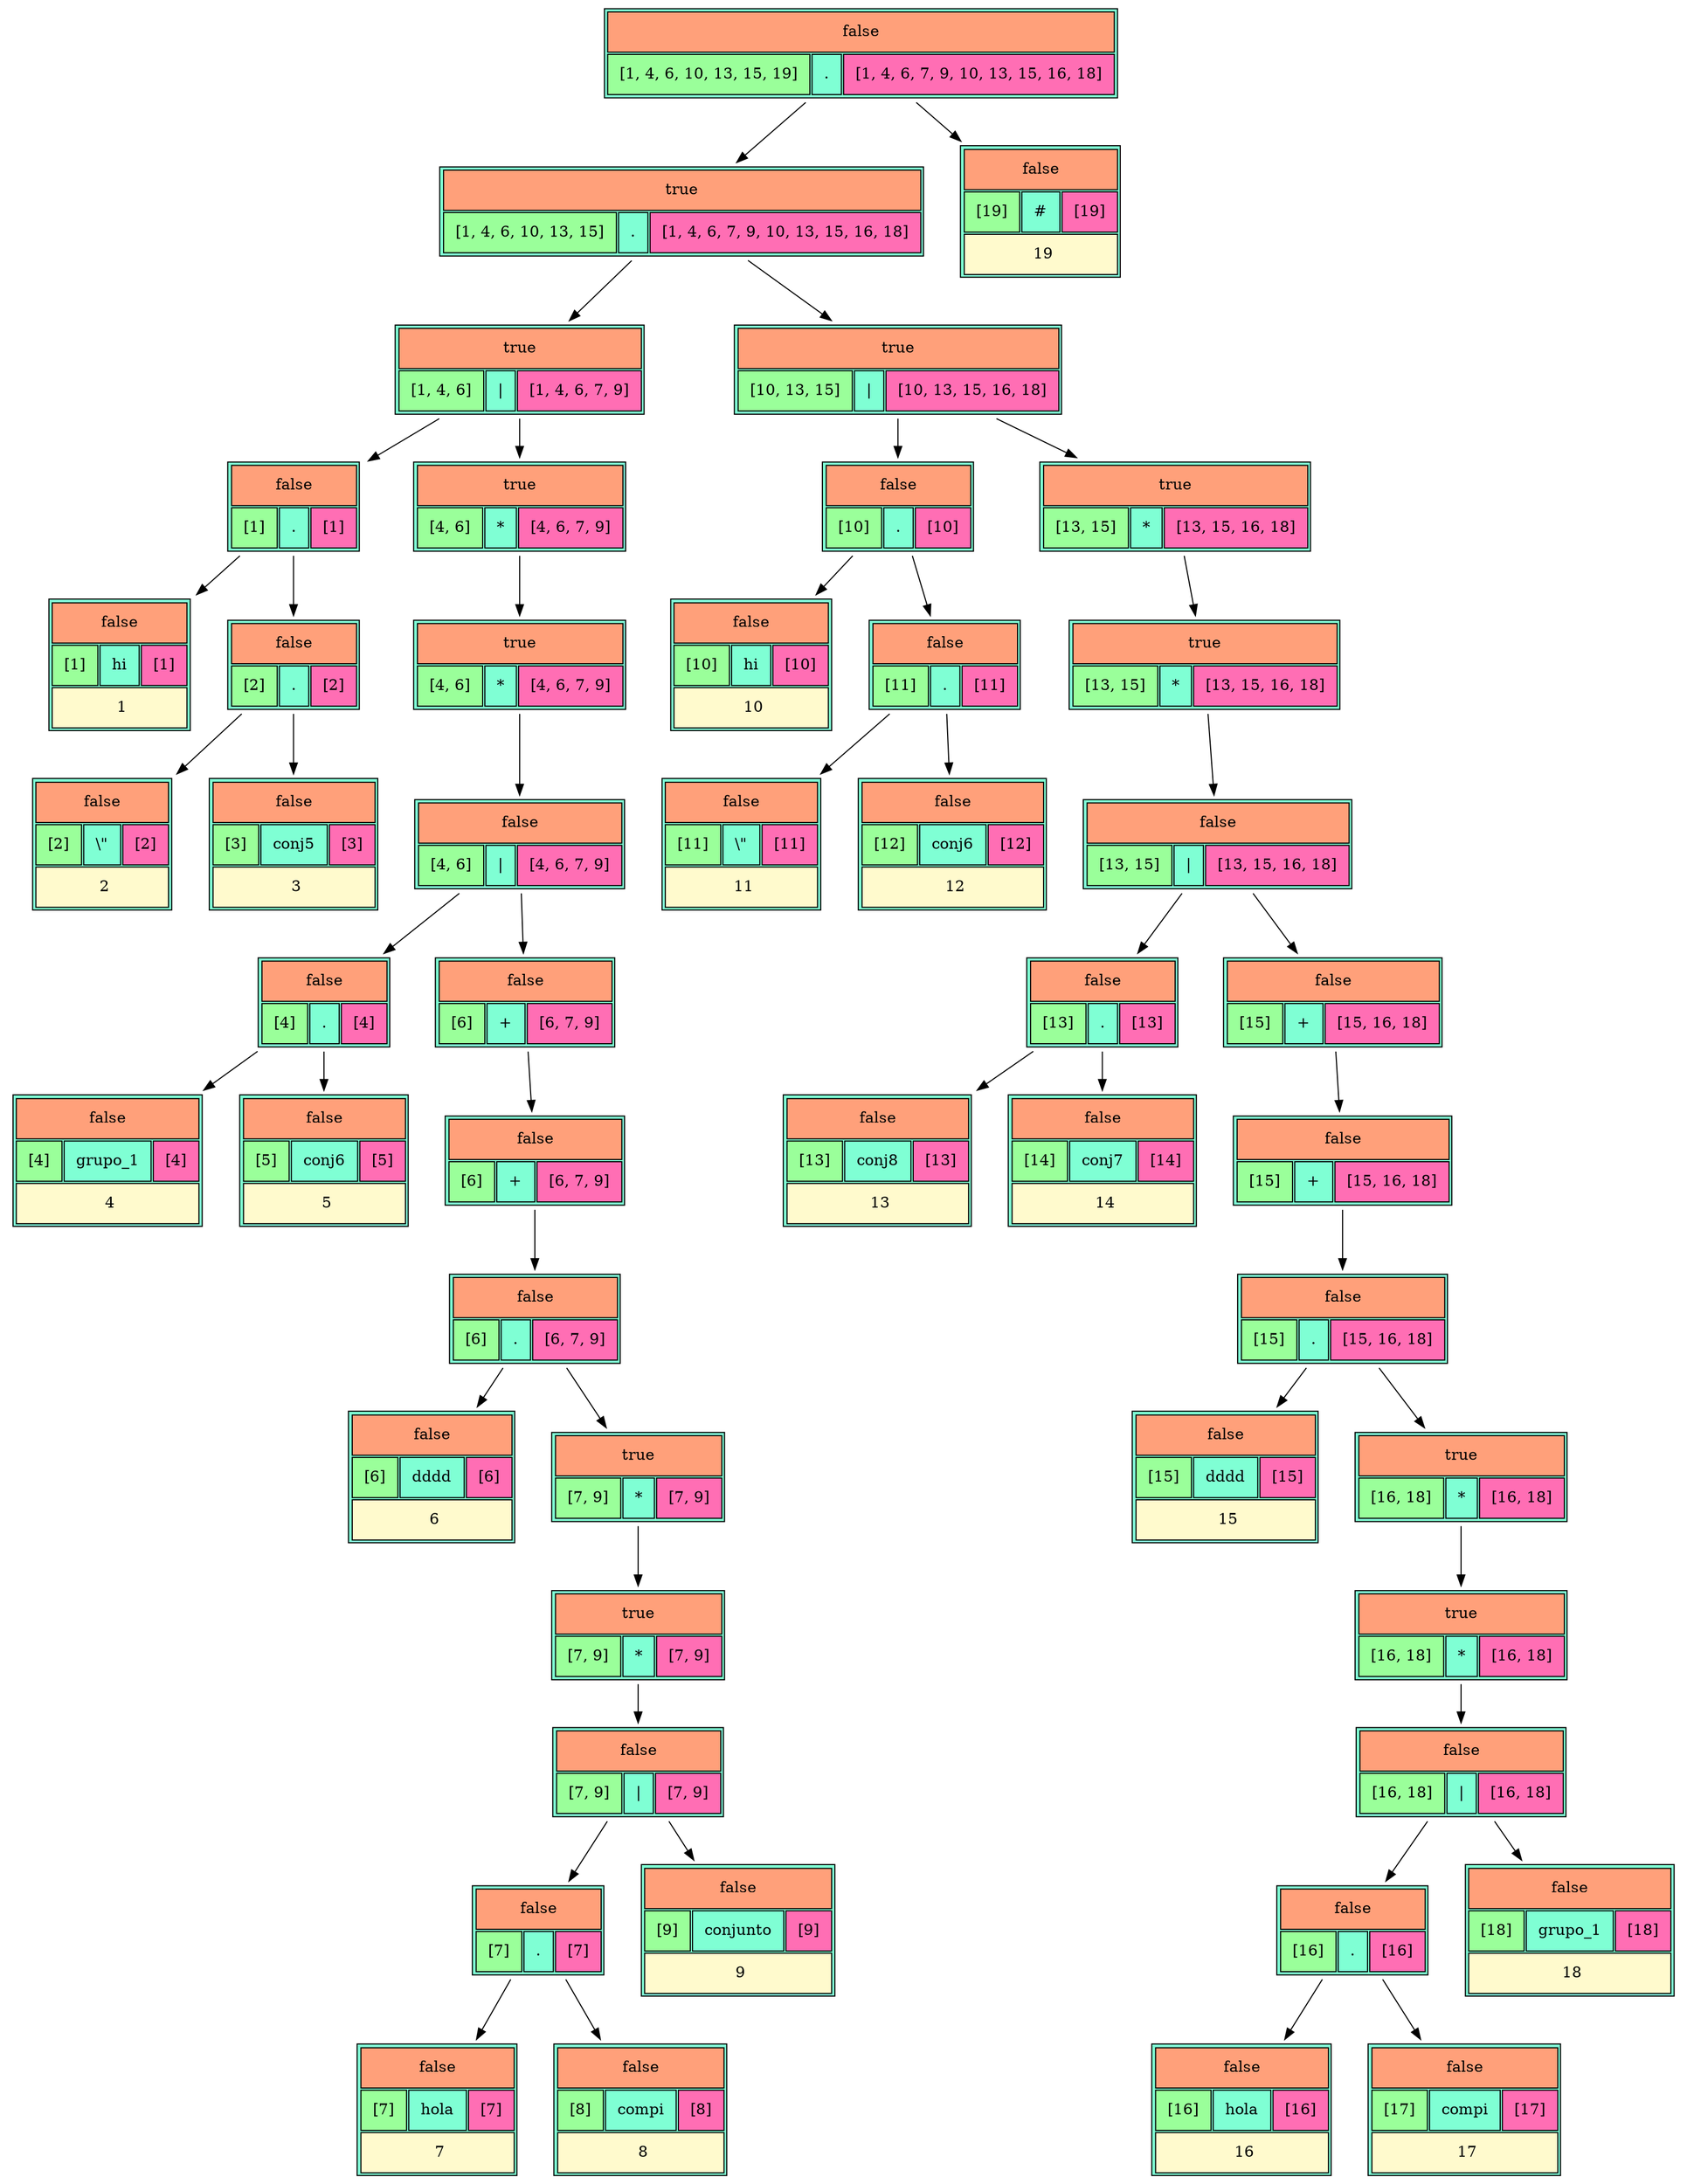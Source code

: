 digraph G { 
N1[shape = none label=<
 <TABLE bgcolor = "aquamarine1" border= "1" cellspacing="2" cellpadding="10" >
 <TR>
 <TD colspan="3" bgcolor="lightsalmon">false</TD>
 </TR>
 <TR>
<TD bgcolor="palegreen1">[1, 4, 6, 10, 13, 15, 19]</TD>
<TD>.</TD>
<TD bgcolor = "hotpink1">[1, 4, 6, 7, 9, 10, 13, 15, 16, 18]</TD>
</TR>
</TABLE>>];N2[shape = none label=<
 <TABLE bgcolor = "aquamarine1" border= "1" cellspacing="2" cellpadding="10" >
 <TR>
 <TD colspan="3" bgcolor="lightsalmon">true</TD>
 </TR>
 <TR>
<TD bgcolor="palegreen1">[1, 4, 6, 10, 13, 15]</TD>
<TD>.</TD>
<TD bgcolor = "hotpink1">[1, 4, 6, 7, 9, 10, 13, 15, 16, 18]</TD>
</TR>
</TABLE>>];N1 -> N2;
N3[shape = none label=<
 <TABLE bgcolor = "aquamarine1" border= "1" cellspacing="2" cellpadding="10" >
 <TR>
 <TD colspan="3" bgcolor="lightsalmon">true</TD>
 </TR>
 <TR>
<TD bgcolor="palegreen1">[1, 4, 6]</TD>
<TD>|</TD>
<TD bgcolor = "hotpink1">[1, 4, 6, 7, 9]</TD>
</TR>
</TABLE>>];N2 -> N3;
N4[shape = none label=<
 <TABLE bgcolor = "aquamarine1" border= "1" cellspacing="2" cellpadding="10" >
 <TR>
 <TD colspan="3" bgcolor="lightsalmon">false</TD>
 </TR>
 <TR>
<TD bgcolor="palegreen1">[1]</TD>
<TD>.</TD>
<TD bgcolor = "hotpink1">[1]</TD>
</TR>
</TABLE>>];N3 -> N4;
N5[shape = none label=<
 <TABLE bgcolor = "aquamarine1" border= "1" cellspacing="2" cellpadding="10" >
 <TR>
 <TD colspan="3" bgcolor="lightsalmon">false</TD>
 </TR>
 <TR>
<TD bgcolor="palegreen1">[1]</TD>
<TD>hi</TD>
<TD bgcolor = "hotpink1">[1]</TD>
</TR>
 <TR>
<TD colspan="3" bgcolor="lemonchiffon1"> 1</TD>
</TR>
</TABLE>>];N4 -> N5;
N6[shape = none label=<
 <TABLE bgcolor = "aquamarine1" border= "1" cellspacing="2" cellpadding="10" >
 <TR>
 <TD colspan="3" bgcolor="lightsalmon">false</TD>
 </TR>
 <TR>
<TD bgcolor="palegreen1">[2]</TD>
<TD>.</TD>
<TD bgcolor = "hotpink1">[2]</TD>
</TR>
</TABLE>>];N4 -> N6;
N7[shape = none label=<
 <TABLE bgcolor = "aquamarine1" border= "1" cellspacing="2" cellpadding="10" >
 <TR>
 <TD colspan="3" bgcolor="lightsalmon">false</TD>
 </TR>
 <TR>
<TD bgcolor="palegreen1">[2]</TD>
<TD>\"</TD>
<TD bgcolor = "hotpink1">[2]</TD>
</TR>
 <TR>
<TD colspan="3" bgcolor="lemonchiffon1"> 2</TD>
</TR>
</TABLE>>];N6 -> N7;
N8[shape = none label=<
 <TABLE bgcolor = "aquamarine1" border= "1" cellspacing="2" cellpadding="10" >
 <TR>
 <TD colspan="3" bgcolor="lightsalmon">false</TD>
 </TR>
 <TR>
<TD bgcolor="palegreen1">[3]</TD>
<TD>conj5</TD>
<TD bgcolor = "hotpink1">[3]</TD>
</TR>
 <TR>
<TD colspan="3" bgcolor="lemonchiffon1"> 3</TD>
</TR>
</TABLE>>];N6 -> N8;
N9[shape = none label=<
 <TABLE bgcolor = "aquamarine1" border= "1" cellspacing="2" cellpadding="10" >
 <TR>
 <TD colspan="3" bgcolor="lightsalmon">true</TD>
 </TR>
 <TR>
<TD bgcolor="palegreen1">[4, 6]</TD>
<TD>*</TD>
<TD bgcolor = "hotpink1">[4, 6, 7, 9]</TD>
</TR>
</TABLE>>];N3 -> N9;
N10[shape = none label=<
 <TABLE bgcolor = "aquamarine1" border= "1" cellspacing="2" cellpadding="10" >
 <TR>
 <TD colspan="3" bgcolor="lightsalmon">true</TD>
 </TR>
 <TR>
<TD bgcolor="palegreen1">[4, 6]</TD>
<TD>*</TD>
<TD bgcolor = "hotpink1">[4, 6, 7, 9]</TD>
</TR>
</TABLE>>];N9 -> N10;
N11[shape = none label=<
 <TABLE bgcolor = "aquamarine1" border= "1" cellspacing="2" cellpadding="10" >
 <TR>
 <TD colspan="3" bgcolor="lightsalmon">false</TD>
 </TR>
 <TR>
<TD bgcolor="palegreen1">[4, 6]</TD>
<TD>|</TD>
<TD bgcolor = "hotpink1">[4, 6, 7, 9]</TD>
</TR>
</TABLE>>];N10 -> N11;
N12[shape = none label=<
 <TABLE bgcolor = "aquamarine1" border= "1" cellspacing="2" cellpadding="10" >
 <TR>
 <TD colspan="3" bgcolor="lightsalmon">false</TD>
 </TR>
 <TR>
<TD bgcolor="palegreen1">[4]</TD>
<TD>.</TD>
<TD bgcolor = "hotpink1">[4]</TD>
</TR>
</TABLE>>];N11 -> N12;
N13[shape = none label=<
 <TABLE bgcolor = "aquamarine1" border= "1" cellspacing="2" cellpadding="10" >
 <TR>
 <TD colspan="3" bgcolor="lightsalmon">false</TD>
 </TR>
 <TR>
<TD bgcolor="palegreen1">[4]</TD>
<TD>grupo_1</TD>
<TD bgcolor = "hotpink1">[4]</TD>
</TR>
 <TR>
<TD colspan="3" bgcolor="lemonchiffon1"> 4</TD>
</TR>
</TABLE>>];N12 -> N13;
N14[shape = none label=<
 <TABLE bgcolor = "aquamarine1" border= "1" cellspacing="2" cellpadding="10" >
 <TR>
 <TD colspan="3" bgcolor="lightsalmon">false</TD>
 </TR>
 <TR>
<TD bgcolor="palegreen1">[5]</TD>
<TD>conj6</TD>
<TD bgcolor = "hotpink1">[5]</TD>
</TR>
 <TR>
<TD colspan="3" bgcolor="lemonchiffon1"> 5</TD>
</TR>
</TABLE>>];N12 -> N14;
N15[shape = none label=<
 <TABLE bgcolor = "aquamarine1" border= "1" cellspacing="2" cellpadding="10" >
 <TR>
 <TD colspan="3" bgcolor="lightsalmon">false</TD>
 </TR>
 <TR>
<TD bgcolor="palegreen1">[6]</TD>
<TD>+</TD>
<TD bgcolor = "hotpink1">[6, 7, 9]</TD>
</TR>
</TABLE>>];N11 -> N15;
N16[shape = none label=<
 <TABLE bgcolor = "aquamarine1" border= "1" cellspacing="2" cellpadding="10" >
 <TR>
 <TD colspan="3" bgcolor="lightsalmon">false</TD>
 </TR>
 <TR>
<TD bgcolor="palegreen1">[6]</TD>
<TD>+</TD>
<TD bgcolor = "hotpink1">[6, 7, 9]</TD>
</TR>
</TABLE>>];N15 -> N16;
N17[shape = none label=<
 <TABLE bgcolor = "aquamarine1" border= "1" cellspacing="2" cellpadding="10" >
 <TR>
 <TD colspan="3" bgcolor="lightsalmon">false</TD>
 </TR>
 <TR>
<TD bgcolor="palegreen1">[6]</TD>
<TD>.</TD>
<TD bgcolor = "hotpink1">[6, 7, 9]</TD>
</TR>
</TABLE>>];N16 -> N17;
N18[shape = none label=<
 <TABLE bgcolor = "aquamarine1" border= "1" cellspacing="2" cellpadding="10" >
 <TR>
 <TD colspan="3" bgcolor="lightsalmon">false</TD>
 </TR>
 <TR>
<TD bgcolor="palegreen1">[6]</TD>
<TD>dddd</TD>
<TD bgcolor = "hotpink1">[6]</TD>
</TR>
 <TR>
<TD colspan="3" bgcolor="lemonchiffon1"> 6</TD>
</TR>
</TABLE>>];N17 -> N18;
N19[shape = none label=<
 <TABLE bgcolor = "aquamarine1" border= "1" cellspacing="2" cellpadding="10" >
 <TR>
 <TD colspan="3" bgcolor="lightsalmon">true</TD>
 </TR>
 <TR>
<TD bgcolor="palegreen1">[7, 9]</TD>
<TD>*</TD>
<TD bgcolor = "hotpink1">[7, 9]</TD>
</TR>
</TABLE>>];N17 -> N19;
N20[shape = none label=<
 <TABLE bgcolor = "aquamarine1" border= "1" cellspacing="2" cellpadding="10" >
 <TR>
 <TD colspan="3" bgcolor="lightsalmon">true</TD>
 </TR>
 <TR>
<TD bgcolor="palegreen1">[7, 9]</TD>
<TD>*</TD>
<TD bgcolor = "hotpink1">[7, 9]</TD>
</TR>
</TABLE>>];N19 -> N20;
N21[shape = none label=<
 <TABLE bgcolor = "aquamarine1" border= "1" cellspacing="2" cellpadding="10" >
 <TR>
 <TD colspan="3" bgcolor="lightsalmon">false</TD>
 </TR>
 <TR>
<TD bgcolor="palegreen1">[7, 9]</TD>
<TD>|</TD>
<TD bgcolor = "hotpink1">[7, 9]</TD>
</TR>
</TABLE>>];N20 -> N21;
N22[shape = none label=<
 <TABLE bgcolor = "aquamarine1" border= "1" cellspacing="2" cellpadding="10" >
 <TR>
 <TD colspan="3" bgcolor="lightsalmon">false</TD>
 </TR>
 <TR>
<TD bgcolor="palegreen1">[7]</TD>
<TD>.</TD>
<TD bgcolor = "hotpink1">[7]</TD>
</TR>
</TABLE>>];N21 -> N22;
N23[shape = none label=<
 <TABLE bgcolor = "aquamarine1" border= "1" cellspacing="2" cellpadding="10" >
 <TR>
 <TD colspan="3" bgcolor="lightsalmon">false</TD>
 </TR>
 <TR>
<TD bgcolor="palegreen1">[7]</TD>
<TD>hola</TD>
<TD bgcolor = "hotpink1">[7]</TD>
</TR>
 <TR>
<TD colspan="3" bgcolor="lemonchiffon1"> 7</TD>
</TR>
</TABLE>>];N22 -> N23;
N24[shape = none label=<
 <TABLE bgcolor = "aquamarine1" border= "1" cellspacing="2" cellpadding="10" >
 <TR>
 <TD colspan="3" bgcolor="lightsalmon">false</TD>
 </TR>
 <TR>
<TD bgcolor="palegreen1">[8]</TD>
<TD>compi</TD>
<TD bgcolor = "hotpink1">[8]</TD>
</TR>
 <TR>
<TD colspan="3" bgcolor="lemonchiffon1"> 8</TD>
</TR>
</TABLE>>];N22 -> N24;
N25[shape = none label=<
 <TABLE bgcolor = "aquamarine1" border= "1" cellspacing="2" cellpadding="10" >
 <TR>
 <TD colspan="3" bgcolor="lightsalmon">false</TD>
 </TR>
 <TR>
<TD bgcolor="palegreen1">[9]</TD>
<TD>conjunto</TD>
<TD bgcolor = "hotpink1">[9]</TD>
</TR>
 <TR>
<TD colspan="3" bgcolor="lemonchiffon1"> 9</TD>
</TR>
</TABLE>>];N21 -> N25;
N26[shape = none label=<
 <TABLE bgcolor = "aquamarine1" border= "1" cellspacing="2" cellpadding="10" >
 <TR>
 <TD colspan="3" bgcolor="lightsalmon">true</TD>
 </TR>
 <TR>
<TD bgcolor="palegreen1">[10, 13, 15]</TD>
<TD>|</TD>
<TD bgcolor = "hotpink1">[10, 13, 15, 16, 18]</TD>
</TR>
</TABLE>>];N2 -> N26;
N27[shape = none label=<
 <TABLE bgcolor = "aquamarine1" border= "1" cellspacing="2" cellpadding="10" >
 <TR>
 <TD colspan="3" bgcolor="lightsalmon">false</TD>
 </TR>
 <TR>
<TD bgcolor="palegreen1">[10]</TD>
<TD>.</TD>
<TD bgcolor = "hotpink1">[10]</TD>
</TR>
</TABLE>>];N26 -> N27;
N28[shape = none label=<
 <TABLE bgcolor = "aquamarine1" border= "1" cellspacing="2" cellpadding="10" >
 <TR>
 <TD colspan="3" bgcolor="lightsalmon">false</TD>
 </TR>
 <TR>
<TD bgcolor="palegreen1">[10]</TD>
<TD>hi</TD>
<TD bgcolor = "hotpink1">[10]</TD>
</TR>
 <TR>
<TD colspan="3" bgcolor="lemonchiffon1"> 10</TD>
</TR>
</TABLE>>];N27 -> N28;
N29[shape = none label=<
 <TABLE bgcolor = "aquamarine1" border= "1" cellspacing="2" cellpadding="10" >
 <TR>
 <TD colspan="3" bgcolor="lightsalmon">false</TD>
 </TR>
 <TR>
<TD bgcolor="palegreen1">[11]</TD>
<TD>.</TD>
<TD bgcolor = "hotpink1">[11]</TD>
</TR>
</TABLE>>];N27 -> N29;
N30[shape = none label=<
 <TABLE bgcolor = "aquamarine1" border= "1" cellspacing="2" cellpadding="10" >
 <TR>
 <TD colspan="3" bgcolor="lightsalmon">false</TD>
 </TR>
 <TR>
<TD bgcolor="palegreen1">[11]</TD>
<TD>\"</TD>
<TD bgcolor = "hotpink1">[11]</TD>
</TR>
 <TR>
<TD colspan="3" bgcolor="lemonchiffon1"> 11</TD>
</TR>
</TABLE>>];N29 -> N30;
N31[shape = none label=<
 <TABLE bgcolor = "aquamarine1" border= "1" cellspacing="2" cellpadding="10" >
 <TR>
 <TD colspan="3" bgcolor="lightsalmon">false</TD>
 </TR>
 <TR>
<TD bgcolor="palegreen1">[12]</TD>
<TD>conj6</TD>
<TD bgcolor = "hotpink1">[12]</TD>
</TR>
 <TR>
<TD colspan="3" bgcolor="lemonchiffon1"> 12</TD>
</TR>
</TABLE>>];N29 -> N31;
N32[shape = none label=<
 <TABLE bgcolor = "aquamarine1" border= "1" cellspacing="2" cellpadding="10" >
 <TR>
 <TD colspan="3" bgcolor="lightsalmon">true</TD>
 </TR>
 <TR>
<TD bgcolor="palegreen1">[13, 15]</TD>
<TD>*</TD>
<TD bgcolor = "hotpink1">[13, 15, 16, 18]</TD>
</TR>
</TABLE>>];N26 -> N32;
N33[shape = none label=<
 <TABLE bgcolor = "aquamarine1" border= "1" cellspacing="2" cellpadding="10" >
 <TR>
 <TD colspan="3" bgcolor="lightsalmon">true</TD>
 </TR>
 <TR>
<TD bgcolor="palegreen1">[13, 15]</TD>
<TD>*</TD>
<TD bgcolor = "hotpink1">[13, 15, 16, 18]</TD>
</TR>
</TABLE>>];N32 -> N33;
N34[shape = none label=<
 <TABLE bgcolor = "aquamarine1" border= "1" cellspacing="2" cellpadding="10" >
 <TR>
 <TD colspan="3" bgcolor="lightsalmon">false</TD>
 </TR>
 <TR>
<TD bgcolor="palegreen1">[13, 15]</TD>
<TD>|</TD>
<TD bgcolor = "hotpink1">[13, 15, 16, 18]</TD>
</TR>
</TABLE>>];N33 -> N34;
N35[shape = none label=<
 <TABLE bgcolor = "aquamarine1" border= "1" cellspacing="2" cellpadding="10" >
 <TR>
 <TD colspan="3" bgcolor="lightsalmon">false</TD>
 </TR>
 <TR>
<TD bgcolor="palegreen1">[13]</TD>
<TD>.</TD>
<TD bgcolor = "hotpink1">[13]</TD>
</TR>
</TABLE>>];N34 -> N35;
N36[shape = none label=<
 <TABLE bgcolor = "aquamarine1" border= "1" cellspacing="2" cellpadding="10" >
 <TR>
 <TD colspan="3" bgcolor="lightsalmon">false</TD>
 </TR>
 <TR>
<TD bgcolor="palegreen1">[13]</TD>
<TD>conj8</TD>
<TD bgcolor = "hotpink1">[13]</TD>
</TR>
 <TR>
<TD colspan="3" bgcolor="lemonchiffon1"> 13</TD>
</TR>
</TABLE>>];N35 -> N36;
N37[shape = none label=<
 <TABLE bgcolor = "aquamarine1" border= "1" cellspacing="2" cellpadding="10" >
 <TR>
 <TD colspan="3" bgcolor="lightsalmon">false</TD>
 </TR>
 <TR>
<TD bgcolor="palegreen1">[14]</TD>
<TD>conj7</TD>
<TD bgcolor = "hotpink1">[14]</TD>
</TR>
 <TR>
<TD colspan="3" bgcolor="lemonchiffon1"> 14</TD>
</TR>
</TABLE>>];N35 -> N37;
N38[shape = none label=<
 <TABLE bgcolor = "aquamarine1" border= "1" cellspacing="2" cellpadding="10" >
 <TR>
 <TD colspan="3" bgcolor="lightsalmon">false</TD>
 </TR>
 <TR>
<TD bgcolor="palegreen1">[15]</TD>
<TD>+</TD>
<TD bgcolor = "hotpink1">[15, 16, 18]</TD>
</TR>
</TABLE>>];N34 -> N38;
N39[shape = none label=<
 <TABLE bgcolor = "aquamarine1" border= "1" cellspacing="2" cellpadding="10" >
 <TR>
 <TD colspan="3" bgcolor="lightsalmon">false</TD>
 </TR>
 <TR>
<TD bgcolor="palegreen1">[15]</TD>
<TD>+</TD>
<TD bgcolor = "hotpink1">[15, 16, 18]</TD>
</TR>
</TABLE>>];N38 -> N39;
N40[shape = none label=<
 <TABLE bgcolor = "aquamarine1" border= "1" cellspacing="2" cellpadding="10" >
 <TR>
 <TD colspan="3" bgcolor="lightsalmon">false</TD>
 </TR>
 <TR>
<TD bgcolor="palegreen1">[15]</TD>
<TD>.</TD>
<TD bgcolor = "hotpink1">[15, 16, 18]</TD>
</TR>
</TABLE>>];N39 -> N40;
N41[shape = none label=<
 <TABLE bgcolor = "aquamarine1" border= "1" cellspacing="2" cellpadding="10" >
 <TR>
 <TD colspan="3" bgcolor="lightsalmon">false</TD>
 </TR>
 <TR>
<TD bgcolor="palegreen1">[15]</TD>
<TD>dddd</TD>
<TD bgcolor = "hotpink1">[15]</TD>
</TR>
 <TR>
<TD colspan="3" bgcolor="lemonchiffon1"> 15</TD>
</TR>
</TABLE>>];N40 -> N41;
N42[shape = none label=<
 <TABLE bgcolor = "aquamarine1" border= "1" cellspacing="2" cellpadding="10" >
 <TR>
 <TD colspan="3" bgcolor="lightsalmon">true</TD>
 </TR>
 <TR>
<TD bgcolor="palegreen1">[16, 18]</TD>
<TD>*</TD>
<TD bgcolor = "hotpink1">[16, 18]</TD>
</TR>
</TABLE>>];N40 -> N42;
N43[shape = none label=<
 <TABLE bgcolor = "aquamarine1" border= "1" cellspacing="2" cellpadding="10" >
 <TR>
 <TD colspan="3" bgcolor="lightsalmon">true</TD>
 </TR>
 <TR>
<TD bgcolor="palegreen1">[16, 18]</TD>
<TD>*</TD>
<TD bgcolor = "hotpink1">[16, 18]</TD>
</TR>
</TABLE>>];N42 -> N43;
N44[shape = none label=<
 <TABLE bgcolor = "aquamarine1" border= "1" cellspacing="2" cellpadding="10" >
 <TR>
 <TD colspan="3" bgcolor="lightsalmon">false</TD>
 </TR>
 <TR>
<TD bgcolor="palegreen1">[16, 18]</TD>
<TD>|</TD>
<TD bgcolor = "hotpink1">[16, 18]</TD>
</TR>
</TABLE>>];N43 -> N44;
N45[shape = none label=<
 <TABLE bgcolor = "aquamarine1" border= "1" cellspacing="2" cellpadding="10" >
 <TR>
 <TD colspan="3" bgcolor="lightsalmon">false</TD>
 </TR>
 <TR>
<TD bgcolor="palegreen1">[16]</TD>
<TD>.</TD>
<TD bgcolor = "hotpink1">[16]</TD>
</TR>
</TABLE>>];N44 -> N45;
N46[shape = none label=<
 <TABLE bgcolor = "aquamarine1" border= "1" cellspacing="2" cellpadding="10" >
 <TR>
 <TD colspan="3" bgcolor="lightsalmon">false</TD>
 </TR>
 <TR>
<TD bgcolor="palegreen1">[16]</TD>
<TD>hola</TD>
<TD bgcolor = "hotpink1">[16]</TD>
</TR>
 <TR>
<TD colspan="3" bgcolor="lemonchiffon1"> 16</TD>
</TR>
</TABLE>>];N45 -> N46;
N47[shape = none label=<
 <TABLE bgcolor = "aquamarine1" border= "1" cellspacing="2" cellpadding="10" >
 <TR>
 <TD colspan="3" bgcolor="lightsalmon">false</TD>
 </TR>
 <TR>
<TD bgcolor="palegreen1">[17]</TD>
<TD>compi</TD>
<TD bgcolor = "hotpink1">[17]</TD>
</TR>
 <TR>
<TD colspan="3" bgcolor="lemonchiffon1"> 17</TD>
</TR>
</TABLE>>];N45 -> N47;
N48[shape = none label=<
 <TABLE bgcolor = "aquamarine1" border= "1" cellspacing="2" cellpadding="10" >
 <TR>
 <TD colspan="3" bgcolor="lightsalmon">false</TD>
 </TR>
 <TR>
<TD bgcolor="palegreen1">[18]</TD>
<TD>grupo_1</TD>
<TD bgcolor = "hotpink1">[18]</TD>
</TR>
 <TR>
<TD colspan="3" bgcolor="lemonchiffon1"> 18</TD>
</TR>
</TABLE>>];N44 -> N48;
N49[shape = none label=<
 <TABLE bgcolor = "aquamarine1" border= "1" cellspacing="2" cellpadding="10" >
 <TR>
 <TD colspan="3" bgcolor="lightsalmon">false</TD>
 </TR>
 <TR>
<TD bgcolor="palegreen1">[19]</TD>
<TD>#</TD>
<TD bgcolor = "hotpink1">[19]</TD>
</TR>
 <TR>
<TD colspan="3" bgcolor="lemonchiffon1"> 19</TD>
</TR>
</TABLE>>];N1 -> N49;

 }
